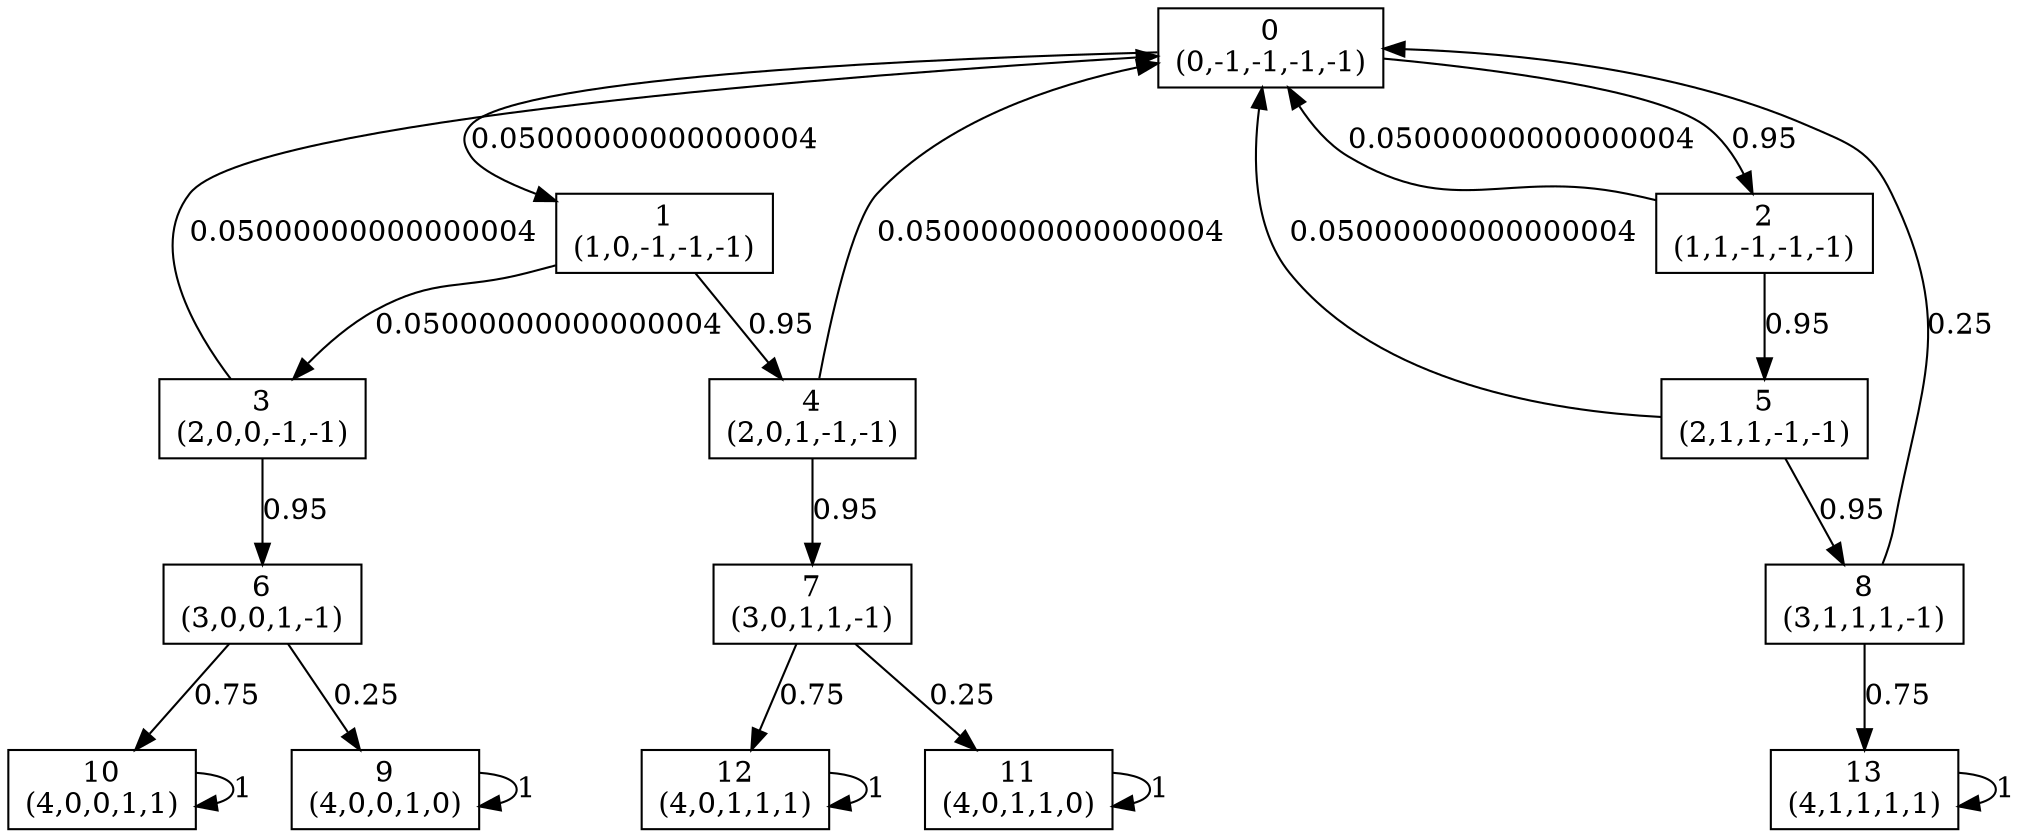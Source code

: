 digraph P {
node [shape=box];
0 -> 1 [ label="0.05000000000000004" ];
0 -> 2 [ label="0.95" ];
1 -> 3 [ label="0.05000000000000004" ];
1 -> 4 [ label="0.95" ];
2 -> 0 [ label="0.05000000000000004" ];
2 -> 5 [ label="0.95" ];
3 -> 0 [ label="0.05000000000000004" ];
3 -> 6 [ label="0.95" ];
4 -> 0 [ label="0.05000000000000004" ];
4 -> 7 [ label="0.95" ];
5 -> 0 [ label="0.05000000000000004" ];
5 -> 8 [ label="0.95" ];
6 -> 9 [ label="0.25" ];
6 -> 10 [ label="0.75" ];
7 -> 11 [ label="0.25" ];
7 -> 12 [ label="0.75" ];
8 -> 0 [ label="0.25" ];
8 -> 13 [ label="0.75" ];
9 -> 9 [ label="1" ];
10 -> 10 [ label="1" ];
11 -> 11 [ label="1" ];
12 -> 12 [ label="1" ];
13 -> 13 [ label="1" ];
0 [label="0\n(0,-1,-1,-1,-1)"];
1 [label="1\n(1,0,-1,-1,-1)"];
2 [label="2\n(1,1,-1,-1,-1)"];
3 [label="3\n(2,0,0,-1,-1)"];
4 [label="4\n(2,0,1,-1,-1)"];
5 [label="5\n(2,1,1,-1,-1)"];
6 [label="6\n(3,0,0,1,-1)"];
7 [label="7\n(3,0,1,1,-1)"];
8 [label="8\n(3,1,1,1,-1)"];
9 [label="9\n(4,0,0,1,0)"];
10 [label="10\n(4,0,0,1,1)"];
11 [label="11\n(4,0,1,1,0)"];
12 [label="12\n(4,0,1,1,1)"];
13 [label="13\n(4,1,1,1,1)"];
}
